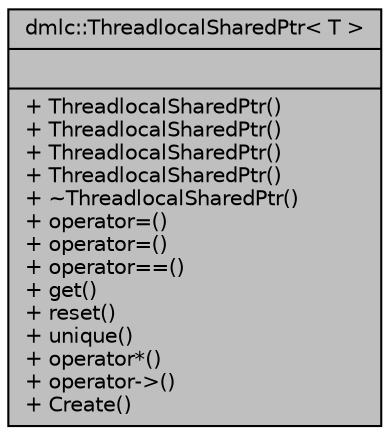 digraph "dmlc::ThreadlocalSharedPtr&lt; T &gt;"
{
 // LATEX_PDF_SIZE
  edge [fontname="Helvetica",fontsize="10",labelfontname="Helvetica",labelfontsize="10"];
  node [fontname="Helvetica",fontsize="10",shape=record];
  Node1 [label="{dmlc::ThreadlocalSharedPtr\< T \>\n||+ ThreadlocalSharedPtr()\l+ ThreadlocalSharedPtr()\l+ ThreadlocalSharedPtr()\l+ ThreadlocalSharedPtr()\l+ ~ThreadlocalSharedPtr()\l+ operator=()\l+ operator=()\l+ operator==()\l+ get()\l+ reset()\l+ unique()\l+ operator*()\l+ operator-\>()\l+ Create()\l}",height=0.2,width=0.4,color="black", fillcolor="grey75", style="filled", fontcolor="black",tooltip="a shared pointer like type that allocate object from a threadlocal object pool. This object is not th..."];
}
